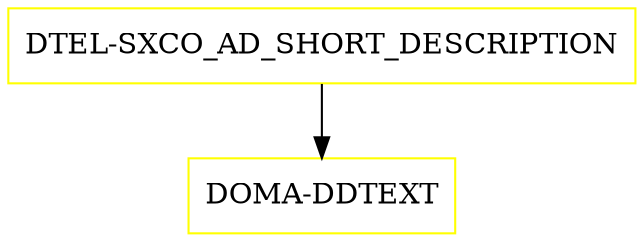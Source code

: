 digraph G {
  "DTEL-SXCO_AD_SHORT_DESCRIPTION" [shape=box,color=yellow];
  "DOMA-DDTEXT" [shape=box,color=yellow,URL="./DOMA_DDTEXT.html"];
  "DTEL-SXCO_AD_SHORT_DESCRIPTION" -> "DOMA-DDTEXT";
}

